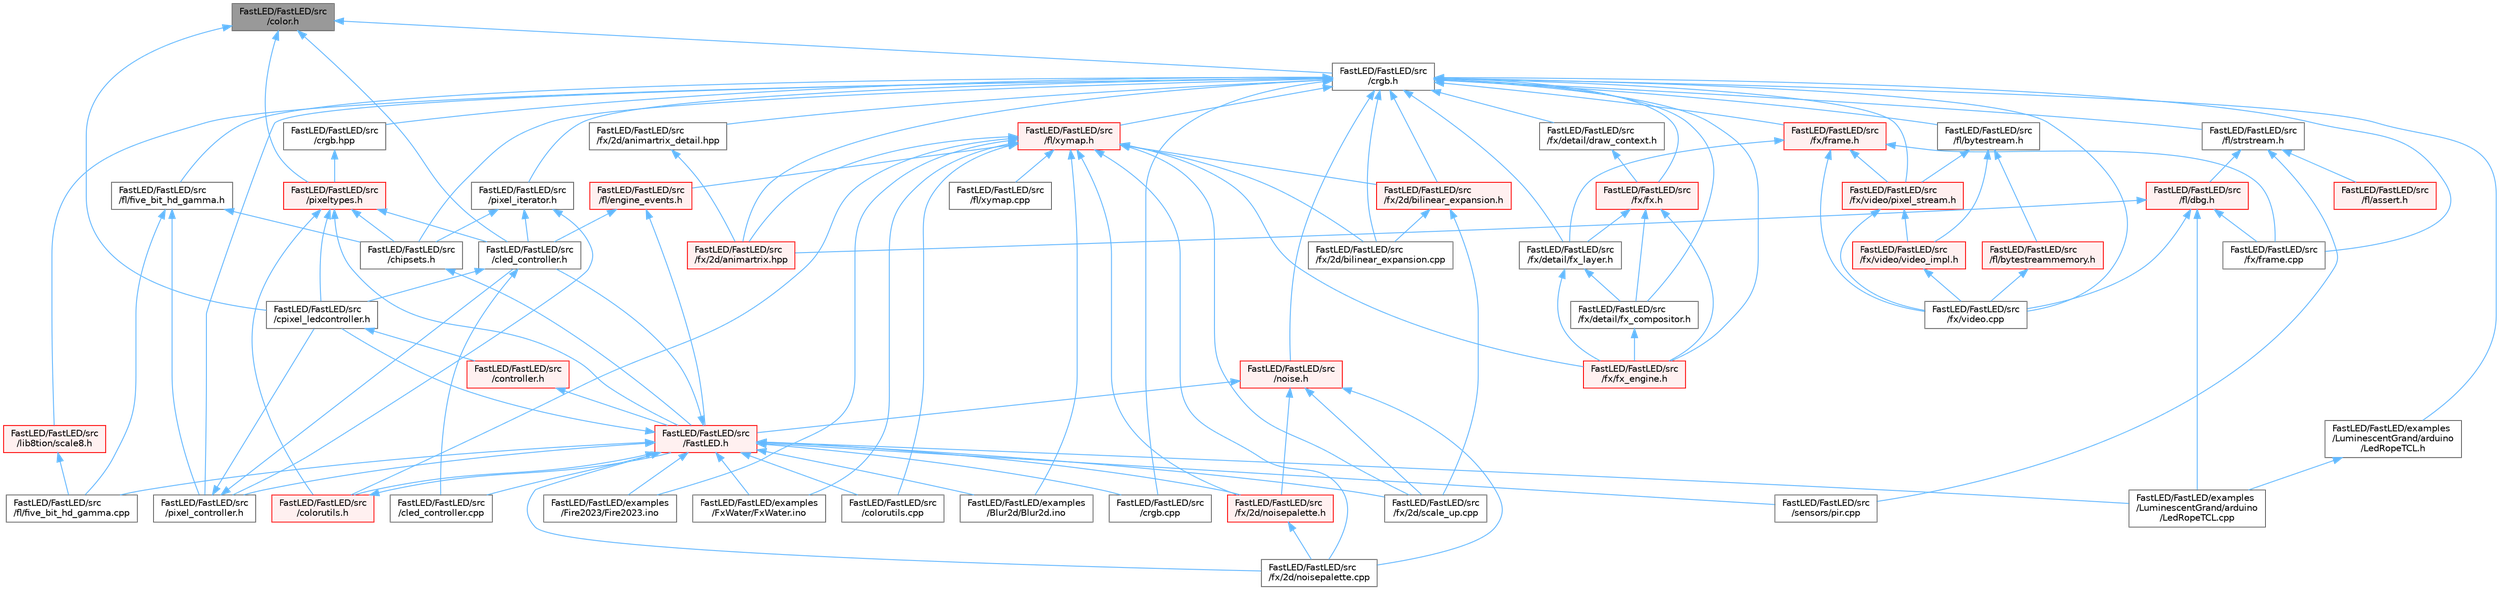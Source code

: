 digraph "FastLED/FastLED/src/color.h"
{
 // LATEX_PDF_SIZE
  bgcolor="transparent";
  edge [fontname=Helvetica,fontsize=10,labelfontname=Helvetica,labelfontsize=10];
  node [fontname=Helvetica,fontsize=10,shape=box,height=0.2,width=0.4];
  Node1 [id="Node000001",label="FastLED/FastLED/src\l/color.h",height=0.2,width=0.4,color="gray40", fillcolor="grey60", style="filled", fontcolor="black",tooltip="Contains definitions for color correction and temperature."];
  Node1 -> Node2 [id="edge1_Node000001_Node000002",dir="back",color="steelblue1",style="solid",tooltip=" "];
  Node2 [id="Node000002",label="FastLED/FastLED/src\l/cled_controller.h",height=0.2,width=0.4,color="grey40", fillcolor="white", style="filled",URL="$db/d6d/cled__controller_8h.html",tooltip="base definitions used by led controllers for writing out led data"];
  Node2 -> Node3 [id="edge2_Node000002_Node000003",dir="back",color="steelblue1",style="solid",tooltip=" "];
  Node3 [id="Node000003",label="FastLED/FastLED/src\l/cled_controller.cpp",height=0.2,width=0.4,color="grey40", fillcolor="white", style="filled",URL="$dd/dd8/cled__controller_8cpp.html",tooltip="base definitions used by led controllers for writing out led data"];
  Node2 -> Node4 [id="edge3_Node000002_Node000004",dir="back",color="steelblue1",style="solid",tooltip=" "];
  Node4 [id="Node000004",label="FastLED/FastLED/src\l/cpixel_ledcontroller.h",height=0.2,width=0.4,color="grey40", fillcolor="white", style="filled",URL="$d9/d57/cpixel__ledcontroller_8h.html",tooltip="defines the templated version of the CLEDController class"];
  Node4 -> Node5 [id="edge4_Node000004_Node000005",dir="back",color="steelblue1",style="solid",tooltip=" "];
  Node5 [id="Node000005",label="FastLED/FastLED/src\l/controller.h",height=0.2,width=0.4,color="red", fillcolor="#FFF0F0", style="filled",URL="$d2/dd9/controller_8h.html",tooltip="deprecated: base definitions used by led controllers for writing out led data"];
  Node5 -> Node6 [id="edge5_Node000005_Node000006",dir="back",color="steelblue1",style="solid",tooltip=" "];
  Node6 [id="Node000006",label="FastLED/FastLED/src\l/FastLED.h",height=0.2,width=0.4,color="red", fillcolor="#FFF0F0", style="filled",URL="$db/d97/_fast_l_e_d_8h.html",tooltip="central include file for FastLED, defines the CFastLED class/object"];
  Node6 -> Node14 [id="edge6_Node000006_Node000014",dir="back",color="steelblue1",style="solid",tooltip=" "];
  Node14 [id="Node000014",label="FastLED/FastLED/examples\l/Blur2d/Blur2d.ino",height=0.2,width=0.4,color="grey40", fillcolor="white", style="filled",URL="$df/d42/_blur2d_8ino.html",tooltip=" "];
  Node6 -> Node26 [id="edge7_Node000006_Node000026",dir="back",color="steelblue1",style="solid",tooltip=" "];
  Node26 [id="Node000026",label="FastLED/FastLED/examples\l/Fire2023/Fire2023.ino",height=0.2,width=0.4,color="grey40", fillcolor="white", style="filled",URL="$d8/d2c/_fire2023_8ino.html",tooltip=" "];
  Node6 -> Node38 [id="edge8_Node000006_Node000038",dir="back",color="steelblue1",style="solid",tooltip=" "];
  Node38 [id="Node000038",label="FastLED/FastLED/examples\l/FxWater/FxWater.ino",height=0.2,width=0.4,color="grey40", fillcolor="white", style="filled",URL="$dd/d61/_fx_water_8ino.html",tooltip=" "];
  Node6 -> Node40 [id="edge9_Node000006_Node000040",dir="back",color="steelblue1",style="solid",tooltip=" "];
  Node40 [id="Node000040",label="FastLED/FastLED/examples\l/LuminescentGrand/arduino\l/LedRopeTCL.cpp",height=0.2,width=0.4,color="grey40", fillcolor="white", style="filled",URL="$d6/dc9/_led_rope_t_c_l_8cpp.html",tooltip=" "];
  Node6 -> Node3 [id="edge10_Node000006_Node000003",dir="back",color="steelblue1",style="solid",tooltip=" "];
  Node6 -> Node2 [id="edge11_Node000006_Node000002",dir="back",color="steelblue1",style="solid",tooltip=" "];
  Node6 -> Node71 [id="edge12_Node000006_Node000071",dir="back",color="steelblue1",style="solid",tooltip=" "];
  Node71 [id="Node000071",label="FastLED/FastLED/src\l/colorutils.cpp",height=0.2,width=0.4,color="grey40", fillcolor="white", style="filled",URL="$da/d2d/colorutils_8cpp.html",tooltip="Utility functions for color fill, palettes, blending, and more."];
  Node6 -> Node72 [id="edge13_Node000006_Node000072",dir="back",color="steelblue1",style="solid",tooltip=" "];
  Node72 [id="Node000072",label="FastLED/FastLED/src\l/colorutils.h",height=0.2,width=0.4,color="red", fillcolor="#FFF0F0", style="filled",URL="$d1/dfb/colorutils_8h.html",tooltip="Utility functions for color fill, palettes, blending, and more."];
  Node72 -> Node6 [id="edge14_Node000072_Node000006",dir="back",color="steelblue1",style="solid",tooltip=" "];
  Node6 -> Node4 [id="edge15_Node000006_Node000004",dir="back",color="steelblue1",style="solid",tooltip=" "];
  Node6 -> Node74 [id="edge16_Node000006_Node000074",dir="back",color="steelblue1",style="solid",tooltip=" "];
  Node74 [id="Node000074",label="FastLED/FastLED/src\l/crgb.cpp",height=0.2,width=0.4,color="grey40", fillcolor="white", style="filled",URL="$d0/de3/crgb_8cpp.html",tooltip="Utility functions for the red, green, and blue (RGB) pixel struct."];
  Node6 -> Node84 [id="edge17_Node000006_Node000084",dir="back",color="steelblue1",style="solid",tooltip=" "];
  Node84 [id="Node000084",label="FastLED/FastLED/src\l/fl/five_bit_hd_gamma.cpp",height=0.2,width=0.4,color="grey40", fillcolor="white", style="filled",URL="$dd/d05/five__bit__hd__gamma_8cpp.html",tooltip="Defines functions for five-bit gamma correction."];
  Node6 -> Node92 [id="edge18_Node000006_Node000092",dir="back",color="steelblue1",style="solid",tooltip=" "];
  Node92 [id="Node000092",label="FastLED/FastLED/src\l/fx/2d/noisepalette.cpp",height=0.2,width=0.4,color="grey40", fillcolor="white", style="filled",URL="$d6/d66/noisepalette_8cpp.html",tooltip=" "];
  Node6 -> Node93 [id="edge19_Node000006_Node000093",dir="back",color="steelblue1",style="solid",tooltip=" "];
  Node93 [id="Node000093",label="FastLED/FastLED/src\l/fx/2d/noisepalette.h",height=0.2,width=0.4,color="red", fillcolor="#FFF0F0", style="filled",URL="$d6/dc7/noisepalette_8h.html",tooltip="Demonstrates how to mix noise generation with color palettes on a 2D LED matrix."];
  Node93 -> Node92 [id="edge20_Node000093_Node000092",dir="back",color="steelblue1",style="solid",tooltip=" "];
  Node6 -> Node95 [id="edge21_Node000006_Node000095",dir="back",color="steelblue1",style="solid",tooltip=" "];
  Node95 [id="Node000095",label="FastLED/FastLED/src\l/fx/2d/scale_up.cpp",height=0.2,width=0.4,color="grey40", fillcolor="white", style="filled",URL="$dc/d8c/scale__up_8cpp.html",tooltip=" "];
  Node6 -> Node109 [id="edge22_Node000006_Node000109",dir="back",color="steelblue1",style="solid",tooltip=" "];
  Node109 [id="Node000109",label="FastLED/FastLED/src\l/pixel_controller.h",height=0.2,width=0.4,color="grey40", fillcolor="white", style="filled",URL="$d5/d4d/pixel__controller_8h.html",tooltip="Low level pixel data writing class."];
  Node109 -> Node2 [id="edge23_Node000109_Node000002",dir="back",color="steelblue1",style="solid",tooltip=" "];
  Node109 -> Node4 [id="edge24_Node000109_Node000004",dir="back",color="steelblue1",style="solid",tooltip=" "];
  Node6 -> Node81 [id="edge25_Node000006_Node000081",dir="back",color="steelblue1",style="solid",tooltip=" "];
  Node81 [id="Node000081",label="FastLED/FastLED/src\l/sensors/pir.cpp",height=0.2,width=0.4,color="grey40", fillcolor="white", style="filled",URL="$d2/da7/pir_8cpp.html",tooltip=" "];
  Node1 -> Node4 [id="edge26_Node000001_Node000004",dir="back",color="steelblue1",style="solid",tooltip=" "];
  Node1 -> Node115 [id="edge27_Node000001_Node000115",dir="back",color="steelblue1",style="solid",tooltip=" "];
  Node115 [id="Node000115",label="FastLED/FastLED/src\l/crgb.h",height=0.2,width=0.4,color="grey40", fillcolor="white", style="filled",URL="$db/dd1/crgb_8h.html",tooltip="Defines the red, green, and blue (RGB) pixel struct."];
  Node115 -> Node116 [id="edge28_Node000115_Node000116",dir="back",color="steelblue1",style="solid",tooltip=" "];
  Node116 [id="Node000116",label="FastLED/FastLED/examples\l/LuminescentGrand/arduino\l/LedRopeTCL.h",height=0.2,width=0.4,color="grey40", fillcolor="white", style="filled",URL="$d9/d7e/_led_rope_t_c_l_8h.html",tooltip=" "];
  Node116 -> Node40 [id="edge29_Node000116_Node000040",dir="back",color="steelblue1",style="solid",tooltip=" "];
  Node115 -> Node105 [id="edge30_Node000115_Node000105",dir="back",color="steelblue1",style="solid",tooltip=" "];
  Node105 [id="Node000105",label="FastLED/FastLED/src\l/chipsets.h",height=0.2,width=0.4,color="grey40", fillcolor="white", style="filled",URL="$db/d66/chipsets_8h.html",tooltip="Contains the bulk of the definitions for the various LED chipsets supported."];
  Node105 -> Node6 [id="edge31_Node000105_Node000006",dir="back",color="steelblue1",style="solid",tooltip=" "];
  Node115 -> Node74 [id="edge32_Node000115_Node000074",dir="back",color="steelblue1",style="solid",tooltip=" "];
  Node115 -> Node103 [id="edge33_Node000115_Node000103",dir="back",color="steelblue1",style="solid",tooltip=" "];
  Node103 [id="Node000103",label="FastLED/FastLED/src\l/crgb.hpp",height=0.2,width=0.4,color="grey40", fillcolor="white", style="filled",URL="$d0/d4b/crgb_8hpp.html",tooltip="Defines utility functions for the red, green, and blue (RGB) pixel struct."];
  Node103 -> Node104 [id="edge34_Node000103_Node000104",dir="back",color="steelblue1",style="solid",tooltip=" "];
  Node104 [id="Node000104",label="FastLED/FastLED/src\l/pixeltypes.h",height=0.2,width=0.4,color="red", fillcolor="#FFF0F0", style="filled",URL="$d2/dba/pixeltypes_8h.html",tooltip="Includes defintions for RGB and HSV pixels."];
  Node104 -> Node6 [id="edge35_Node000104_Node000006",dir="back",color="steelblue1",style="solid",tooltip=" "];
  Node104 -> Node105 [id="edge36_Node000104_Node000105",dir="back",color="steelblue1",style="solid",tooltip=" "];
  Node104 -> Node2 [id="edge37_Node000104_Node000002",dir="back",color="steelblue1",style="solid",tooltip=" "];
  Node104 -> Node72 [id="edge38_Node000104_Node000072",dir="back",color="steelblue1",style="solid",tooltip=" "];
  Node104 -> Node4 [id="edge39_Node000104_Node000004",dir="back",color="steelblue1",style="solid",tooltip=" "];
  Node115 -> Node117 [id="edge40_Node000115_Node000117",dir="back",color="steelblue1",style="solid",tooltip=" "];
  Node117 [id="Node000117",label="FastLED/FastLED/src\l/fl/bytestream.h",height=0.2,width=0.4,color="grey40", fillcolor="white", style="filled",URL="$dd/d2b/bytestream_8h.html",tooltip=" "];
  Node117 -> Node118 [id="edge41_Node000117_Node000118",dir="back",color="steelblue1",style="solid",tooltip=" "];
  Node118 [id="Node000118",label="FastLED/FastLED/src\l/fl/bytestreammemory.h",height=0.2,width=0.4,color="red", fillcolor="#FFF0F0", style="filled",URL="$d1/d24/bytestreammemory_8h.html",tooltip=" "];
  Node118 -> Node120 [id="edge42_Node000118_Node000120",dir="back",color="steelblue1",style="solid",tooltip=" "];
  Node120 [id="Node000120",label="FastLED/FastLED/src\l/fx/video.cpp",height=0.2,width=0.4,color="grey40", fillcolor="white", style="filled",URL="$d0/d05/video_8cpp.html",tooltip=" "];
  Node117 -> Node121 [id="edge43_Node000117_Node000121",dir="back",color="steelblue1",style="solid",tooltip=" "];
  Node121 [id="Node000121",label="FastLED/FastLED/src\l/fx/video/pixel_stream.h",height=0.2,width=0.4,color="red", fillcolor="#FFF0F0", style="filled",URL="$d3/dfa/pixel__stream_8h.html",tooltip=" "];
  Node121 -> Node120 [id="edge44_Node000121_Node000120",dir="back",color="steelblue1",style="solid",tooltip=" "];
  Node121 -> Node124 [id="edge45_Node000121_Node000124",dir="back",color="steelblue1",style="solid",tooltip=" "];
  Node124 [id="Node000124",label="FastLED/FastLED/src\l/fx/video/video_impl.h",height=0.2,width=0.4,color="red", fillcolor="#FFF0F0", style="filled",URL="$d5/d82/video__impl_8h.html",tooltip=" "];
  Node124 -> Node120 [id="edge46_Node000124_Node000120",dir="back",color="steelblue1",style="solid",tooltip=" "];
  Node117 -> Node124 [id="edge47_Node000117_Node000124",dir="back",color="steelblue1",style="solid",tooltip=" "];
  Node115 -> Node127 [id="edge48_Node000115_Node000127",dir="back",color="steelblue1",style="solid",tooltip=" "];
  Node127 [id="Node000127",label="FastLED/FastLED/src\l/fl/five_bit_hd_gamma.h",height=0.2,width=0.4,color="grey40", fillcolor="white", style="filled",URL="$dc/d44/five__bit__hd__gamma_8h.html",tooltip="Declares functions for five-bit gamma correction."];
  Node127 -> Node105 [id="edge49_Node000127_Node000105",dir="back",color="steelblue1",style="solid",tooltip=" "];
  Node127 -> Node84 [id="edge50_Node000127_Node000084",dir="back",color="steelblue1",style="solid",tooltip=" "];
  Node127 -> Node109 [id="edge51_Node000127_Node000109",dir="back",color="steelblue1",style="solid",tooltip=" "];
  Node115 -> Node128 [id="edge52_Node000115_Node000128",dir="back",color="steelblue1",style="solid",tooltip=" "];
  Node128 [id="Node000128",label="FastLED/FastLED/src\l/fl/strstream.h",height=0.2,width=0.4,color="grey40", fillcolor="white", style="filled",URL="$d8/d00/strstream_8h.html",tooltip=" "];
  Node128 -> Node129 [id="edge53_Node000128_Node000129",dir="back",color="steelblue1",style="solid",tooltip=" "];
  Node129 [id="Node000129",label="FastLED/FastLED/src\l/fl/assert.h",height=0.2,width=0.4,color="red", fillcolor="#FFF0F0", style="filled",URL="$dc/da7/assert_8h.html",tooltip=" "];
  Node128 -> Node143 [id="edge54_Node000128_Node000143",dir="back",color="steelblue1",style="solid",tooltip=" "];
  Node143 [id="Node000143",label="FastLED/FastLED/src\l/fl/dbg.h",height=0.2,width=0.4,color="red", fillcolor="#FFF0F0", style="filled",URL="$d6/d01/dbg_8h.html",tooltip=" "];
  Node143 -> Node40 [id="edge55_Node000143_Node000040",dir="back",color="steelblue1",style="solid",tooltip=" "];
  Node143 -> Node150 [id="edge56_Node000143_Node000150",dir="back",color="steelblue1",style="solid",tooltip=" "];
  Node150 [id="Node000150",label="FastLED/FastLED/src\l/fx/2d/animartrix.hpp",height=0.2,width=0.4,color="red", fillcolor="#FFF0F0", style="filled",URL="$d3/dc3/animartrix_8hpp.html",tooltip=" "];
  Node143 -> Node151 [id="edge57_Node000143_Node000151",dir="back",color="steelblue1",style="solid",tooltip=" "];
  Node151 [id="Node000151",label="FastLED/FastLED/src\l/fx/frame.cpp",height=0.2,width=0.4,color="grey40", fillcolor="white", style="filled",URL="$da/d14/frame_8cpp.html",tooltip=" "];
  Node143 -> Node120 [id="edge58_Node000143_Node000120",dir="back",color="steelblue1",style="solid",tooltip=" "];
  Node128 -> Node81 [id="edge59_Node000128_Node000081",dir="back",color="steelblue1",style="solid",tooltip=" "];
  Node115 -> Node152 [id="edge60_Node000115_Node000152",dir="back",color="steelblue1",style="solid",tooltip=" "];
  Node152 [id="Node000152",label="FastLED/FastLED/src\l/fl/xymap.h",height=0.2,width=0.4,color="red", fillcolor="#FFF0F0", style="filled",URL="$d6/dc9/fl_2xymap_8h.html",tooltip=" "];
  Node152 -> Node14 [id="edge61_Node000152_Node000014",dir="back",color="steelblue1",style="solid",tooltip=" "];
  Node152 -> Node26 [id="edge62_Node000152_Node000026",dir="back",color="steelblue1",style="solid",tooltip=" "];
  Node152 -> Node38 [id="edge63_Node000152_Node000038",dir="back",color="steelblue1",style="solid",tooltip=" "];
  Node152 -> Node71 [id="edge64_Node000152_Node000071",dir="back",color="steelblue1",style="solid",tooltip=" "];
  Node152 -> Node72 [id="edge65_Node000152_Node000072",dir="back",color="steelblue1",style="solid",tooltip=" "];
  Node152 -> Node135 [id="edge66_Node000152_Node000135",dir="back",color="steelblue1",style="solid",tooltip=" "];
  Node135 [id="Node000135",label="FastLED/FastLED/src\l/fl/engine_events.h",height=0.2,width=0.4,color="red", fillcolor="#FFF0F0", style="filled",URL="$dc/dd9/fl_2engine__events_8h.html",tooltip=" "];
  Node135 -> Node6 [id="edge67_Node000135_Node000006",dir="back",color="steelblue1",style="solid",tooltip=" "];
  Node135 -> Node2 [id="edge68_Node000135_Node000002",dir="back",color="steelblue1",style="solid",tooltip=" "];
  Node152 -> Node139 [id="edge69_Node000152_Node000139",dir="back",color="steelblue1",style="solid",tooltip=" "];
  Node139 [id="Node000139",label="FastLED/FastLED/src\l/fl/xymap.cpp",height=0.2,width=0.4,color="grey40", fillcolor="white", style="filled",URL="$d7/d09/xymap_8cpp.html",tooltip=" "];
  Node152 -> Node150 [id="edge70_Node000152_Node000150",dir="back",color="steelblue1",style="solid",tooltip=" "];
  Node152 -> Node153 [id="edge71_Node000152_Node000153",dir="back",color="steelblue1",style="solid",tooltip=" "];
  Node153 [id="Node000153",label="FastLED/FastLED/src\l/fx/2d/bilinear_expansion.cpp",height=0.2,width=0.4,color="grey40", fillcolor="white", style="filled",URL="$de/d80/bilinear__expansion_8cpp.html",tooltip="Demonstrates how to mix noise generation with color palettes on a 2D LED matrix."];
  Node152 -> Node154 [id="edge72_Node000152_Node000154",dir="back",color="steelblue1",style="solid",tooltip=" "];
  Node154 [id="Node000154",label="FastLED/FastLED/src\l/fx/2d/bilinear_expansion.h",height=0.2,width=0.4,color="red", fillcolor="#FFF0F0", style="filled",URL="$da/d34/bilinear__expansion_8h.html",tooltip="Demonstrates how to mix noise generation with color palettes on a 2D LED matrix."];
  Node154 -> Node153 [id="edge73_Node000154_Node000153",dir="back",color="steelblue1",style="solid",tooltip=" "];
  Node154 -> Node95 [id="edge74_Node000154_Node000095",dir="back",color="steelblue1",style="solid",tooltip=" "];
  Node152 -> Node92 [id="edge75_Node000152_Node000092",dir="back",color="steelblue1",style="solid",tooltip=" "];
  Node152 -> Node93 [id="edge76_Node000152_Node000093",dir="back",color="steelblue1",style="solid",tooltip=" "];
  Node152 -> Node95 [id="edge77_Node000152_Node000095",dir="back",color="steelblue1",style="solid",tooltip=" "];
  Node152 -> Node141 [id="edge78_Node000152_Node000141",dir="back",color="steelblue1",style="solid",tooltip=" "];
  Node141 [id="Node000141",label="FastLED/FastLED/src\l/fx/fx_engine.h",height=0.2,width=0.4,color="red", fillcolor="#FFF0F0", style="filled",URL="$d9/d3c/fx__engine_8h.html",tooltip=" "];
  Node115 -> Node150 [id="edge79_Node000115_Node000150",dir="back",color="steelblue1",style="solid",tooltip=" "];
  Node115 -> Node158 [id="edge80_Node000115_Node000158",dir="back",color="steelblue1",style="solid",tooltip=" "];
  Node158 [id="Node000158",label="FastLED/FastLED/src\l/fx/2d/animartrix_detail.hpp",height=0.2,width=0.4,color="grey40", fillcolor="white", style="filled",URL="$d3/d3b/animartrix__detail_8hpp.html",tooltip=" "];
  Node158 -> Node150 [id="edge81_Node000158_Node000150",dir="back",color="steelblue1",style="solid",tooltip=" "];
  Node115 -> Node153 [id="edge82_Node000115_Node000153",dir="back",color="steelblue1",style="solid",tooltip=" "];
  Node115 -> Node154 [id="edge83_Node000115_Node000154",dir="back",color="steelblue1",style="solid",tooltip=" "];
  Node115 -> Node159 [id="edge84_Node000115_Node000159",dir="back",color="steelblue1",style="solid",tooltip=" "];
  Node159 [id="Node000159",label="FastLED/FastLED/src\l/fx/detail/draw_context.h",height=0.2,width=0.4,color="grey40", fillcolor="white", style="filled",URL="$db/ded/draw__context_8h.html",tooltip=" "];
  Node159 -> Node160 [id="edge85_Node000159_Node000160",dir="back",color="steelblue1",style="solid",tooltip=" "];
  Node160 [id="Node000160",label="FastLED/FastLED/src\l/fx/fx.h",height=0.2,width=0.4,color="red", fillcolor="#FFF0F0", style="filled",URL="$d2/d0c/fx_8h.html",tooltip=" "];
  Node160 -> Node148 [id="edge86_Node000160_Node000148",dir="back",color="steelblue1",style="solid",tooltip=" "];
  Node148 [id="Node000148",label="FastLED/FastLED/src\l/fx/detail/fx_compositor.h",height=0.2,width=0.4,color="grey40", fillcolor="white", style="filled",URL="$d5/d6b/fx__compositor_8h.html",tooltip=" "];
  Node148 -> Node141 [id="edge87_Node000148_Node000141",dir="back",color="steelblue1",style="solid",tooltip=" "];
  Node160 -> Node147 [id="edge88_Node000160_Node000147",dir="back",color="steelblue1",style="solid",tooltip=" "];
  Node147 [id="Node000147",label="FastLED/FastLED/src\l/fx/detail/fx_layer.h",height=0.2,width=0.4,color="grey40", fillcolor="white", style="filled",URL="$d7/d2f/fx__layer_8h.html",tooltip=" "];
  Node147 -> Node148 [id="edge89_Node000147_Node000148",dir="back",color="steelblue1",style="solid",tooltip=" "];
  Node147 -> Node141 [id="edge90_Node000147_Node000141",dir="back",color="steelblue1",style="solid",tooltip=" "];
  Node160 -> Node141 [id="edge91_Node000160_Node000141",dir="back",color="steelblue1",style="solid",tooltip=" "];
  Node115 -> Node148 [id="edge92_Node000115_Node000148",dir="back",color="steelblue1",style="solid",tooltip=" "];
  Node115 -> Node147 [id="edge93_Node000115_Node000147",dir="back",color="steelblue1",style="solid",tooltip=" "];
  Node115 -> Node151 [id="edge94_Node000115_Node000151",dir="back",color="steelblue1",style="solid",tooltip=" "];
  Node115 -> Node165 [id="edge95_Node000115_Node000165",dir="back",color="steelblue1",style="solid",tooltip=" "];
  Node165 [id="Node000165",label="FastLED/FastLED/src\l/fx/frame.h",height=0.2,width=0.4,color="red", fillcolor="#FFF0F0", style="filled",URL="$df/d7d/frame_8h.html",tooltip=" "];
  Node165 -> Node147 [id="edge96_Node000165_Node000147",dir="back",color="steelblue1",style="solid",tooltip=" "];
  Node165 -> Node151 [id="edge97_Node000165_Node000151",dir="back",color="steelblue1",style="solid",tooltip=" "];
  Node165 -> Node120 [id="edge98_Node000165_Node000120",dir="back",color="steelblue1",style="solid",tooltip=" "];
  Node165 -> Node121 [id="edge99_Node000165_Node000121",dir="back",color="steelblue1",style="solid",tooltip=" "];
  Node115 -> Node160 [id="edge100_Node000115_Node000160",dir="back",color="steelblue1",style="solid",tooltip=" "];
  Node115 -> Node141 [id="edge101_Node000115_Node000141",dir="back",color="steelblue1",style="solid",tooltip=" "];
  Node115 -> Node120 [id="edge102_Node000115_Node000120",dir="back",color="steelblue1",style="solid",tooltip=" "];
  Node115 -> Node121 [id="edge103_Node000115_Node000121",dir="back",color="steelblue1",style="solid",tooltip=" "];
  Node115 -> Node166 [id="edge104_Node000115_Node000166",dir="back",color="steelblue1",style="solid",tooltip=" "];
  Node166 [id="Node000166",label="FastLED/FastLED/src\l/lib8tion/scale8.h",height=0.2,width=0.4,color="red", fillcolor="#FFF0F0", style="filled",URL="$db/d91/scale8_8h.html",tooltip="Fast, efficient 8-bit scaling functions specifically designed for high-performance LED programming."];
  Node166 -> Node84 [id="edge105_Node000166_Node000084",dir="back",color="steelblue1",style="solid",tooltip=" "];
  Node115 -> Node168 [id="edge106_Node000115_Node000168",dir="back",color="steelblue1",style="solid",tooltip=" "];
  Node168 [id="Node000168",label="FastLED/FastLED/src\l/noise.h",height=0.2,width=0.4,color="red", fillcolor="#FFF0F0", style="filled",URL="$d1/d31/noise_8h.html",tooltip="Functions to generate and fill arrays with noise."];
  Node168 -> Node6 [id="edge107_Node000168_Node000006",dir="back",color="steelblue1",style="solid",tooltip=" "];
  Node168 -> Node92 [id="edge108_Node000168_Node000092",dir="back",color="steelblue1",style="solid",tooltip=" "];
  Node168 -> Node93 [id="edge109_Node000168_Node000093",dir="back",color="steelblue1",style="solid",tooltip=" "];
  Node168 -> Node95 [id="edge110_Node000168_Node000095",dir="back",color="steelblue1",style="solid",tooltip=" "];
  Node115 -> Node109 [id="edge111_Node000115_Node000109",dir="back",color="steelblue1",style="solid",tooltip=" "];
  Node115 -> Node170 [id="edge112_Node000115_Node000170",dir="back",color="steelblue1",style="solid",tooltip=" "];
  Node170 [id="Node000170",label="FastLED/FastLED/src\l/pixel_iterator.h",height=0.2,width=0.4,color="grey40", fillcolor="white", style="filled",URL="$d8/d6c/pixel__iterator_8h.html",tooltip="Non-templated low level pixel data writing class."];
  Node170 -> Node105 [id="edge113_Node000170_Node000105",dir="back",color="steelblue1",style="solid",tooltip=" "];
  Node170 -> Node2 [id="edge114_Node000170_Node000002",dir="back",color="steelblue1",style="solid",tooltip=" "];
  Node170 -> Node109 [id="edge115_Node000170_Node000109",dir="back",color="steelblue1",style="solid",tooltip=" "];
  Node1 -> Node104 [id="edge116_Node000001_Node000104",dir="back",color="steelblue1",style="solid",tooltip=" "];
}
